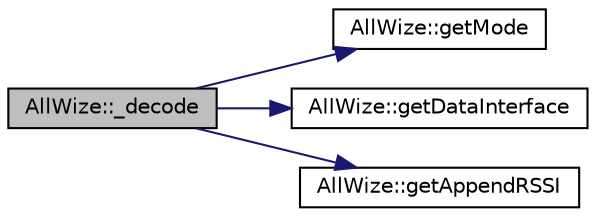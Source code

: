 digraph "AllWize::_decode"
{
  edge [fontname="Helvetica",fontsize="10",labelfontname="Helvetica",labelfontsize="10"];
  node [fontname="Helvetica",fontsize="10",shape=record];
  rankdir="LR";
  Node32 [label="AllWize::_decode",height=0.2,width=0.4,color="black", fillcolor="grey75", style="filled", fontcolor="black"];
  Node32 -> Node33 [color="midnightblue",fontsize="10",style="solid",fontname="Helvetica"];
  Node33 [label="AllWize::getMode",height=0.2,width=0.4,color="black", fillcolor="white", style="filled",URL="$classAllWize.html#ab6655635693180ad4c7b527d1f2e4e03",tooltip="Gets the MBus mode stored in non-volatile memory. "];
  Node32 -> Node34 [color="midnightblue",fontsize="10",style="solid",fontname="Helvetica"];
  Node34 [label="AllWize::getDataInterface",height=0.2,width=0.4,color="black", fillcolor="white", style="filled",URL="$classAllWize.html#a25a3c09558ff3d794bf5a150d3be6c4c",tooltip="Gets the data interface for receiving packets. "];
  Node32 -> Node35 [color="midnightblue",fontsize="10",style="solid",fontname="Helvetica"];
  Node35 [label="AllWize::getAppendRSSI",height=0.2,width=0.4,color="black", fillcolor="white", style="filled",URL="$classAllWize.html#af72915664acbfe41f21d8820df833fb6",tooltip="Gets the current RSSI mode value. "];
}
